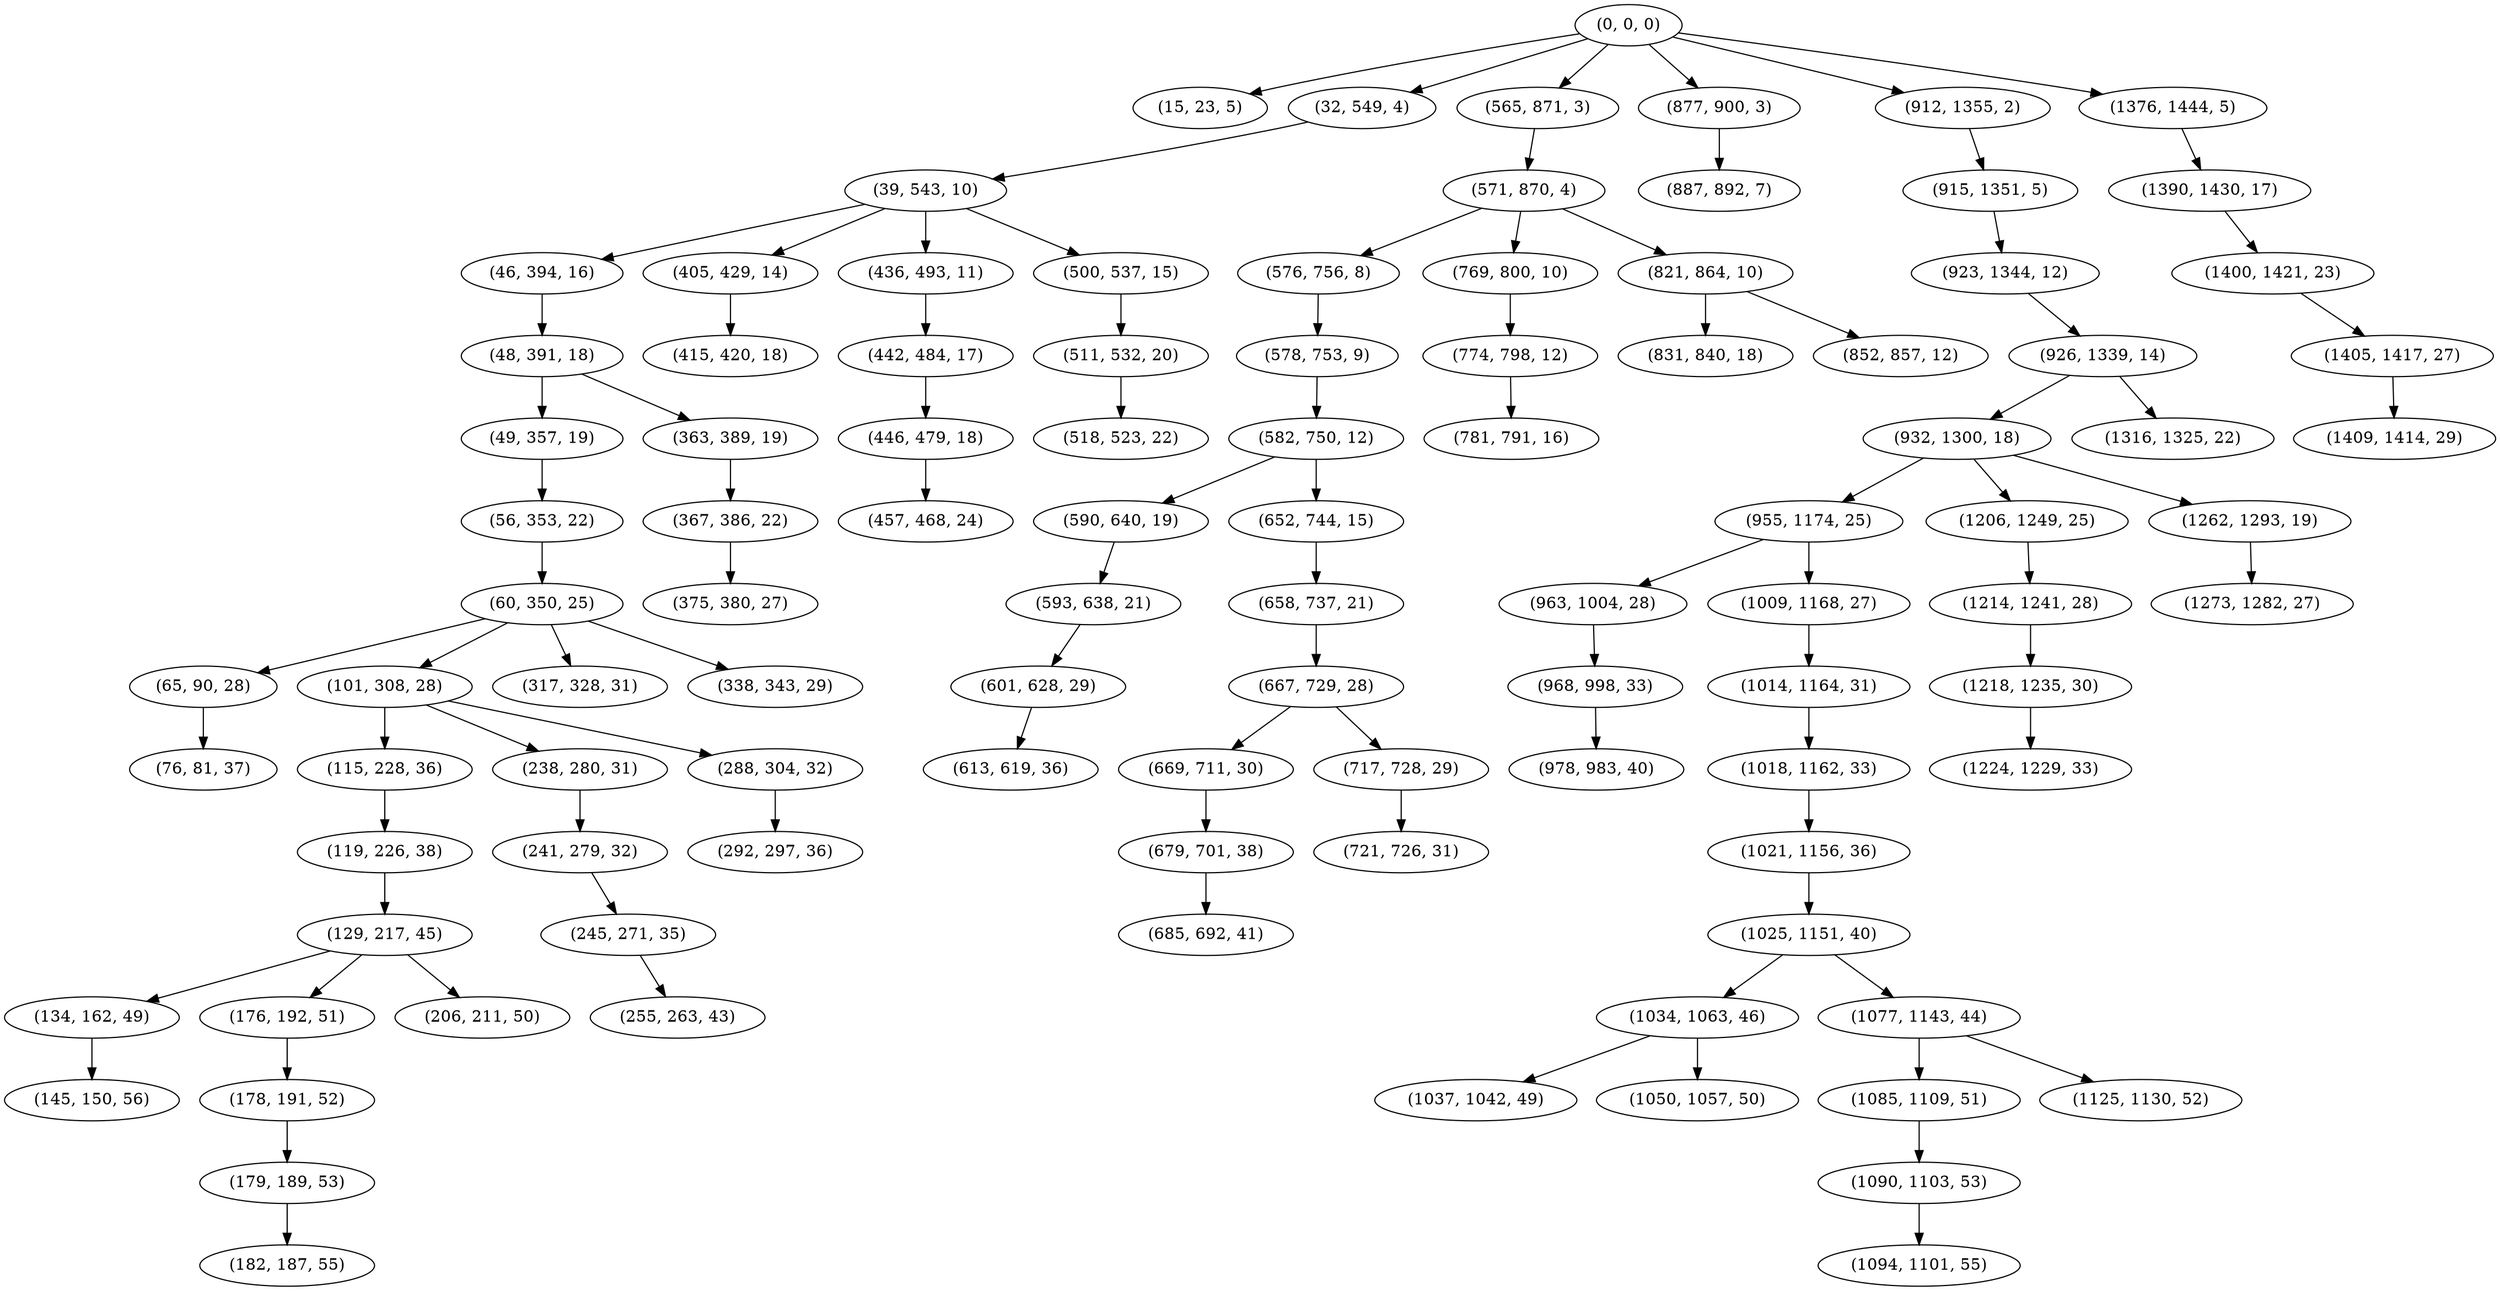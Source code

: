 digraph tree {
    "(0, 0, 0)";
    "(15, 23, 5)";
    "(32, 549, 4)";
    "(39, 543, 10)";
    "(46, 394, 16)";
    "(48, 391, 18)";
    "(49, 357, 19)";
    "(56, 353, 22)";
    "(60, 350, 25)";
    "(65, 90, 28)";
    "(76, 81, 37)";
    "(101, 308, 28)";
    "(115, 228, 36)";
    "(119, 226, 38)";
    "(129, 217, 45)";
    "(134, 162, 49)";
    "(145, 150, 56)";
    "(176, 192, 51)";
    "(178, 191, 52)";
    "(179, 189, 53)";
    "(182, 187, 55)";
    "(206, 211, 50)";
    "(238, 280, 31)";
    "(241, 279, 32)";
    "(245, 271, 35)";
    "(255, 263, 43)";
    "(288, 304, 32)";
    "(292, 297, 36)";
    "(317, 328, 31)";
    "(338, 343, 29)";
    "(363, 389, 19)";
    "(367, 386, 22)";
    "(375, 380, 27)";
    "(405, 429, 14)";
    "(415, 420, 18)";
    "(436, 493, 11)";
    "(442, 484, 17)";
    "(446, 479, 18)";
    "(457, 468, 24)";
    "(500, 537, 15)";
    "(511, 532, 20)";
    "(518, 523, 22)";
    "(565, 871, 3)";
    "(571, 870, 4)";
    "(576, 756, 8)";
    "(578, 753, 9)";
    "(582, 750, 12)";
    "(590, 640, 19)";
    "(593, 638, 21)";
    "(601, 628, 29)";
    "(613, 619, 36)";
    "(652, 744, 15)";
    "(658, 737, 21)";
    "(667, 729, 28)";
    "(669, 711, 30)";
    "(679, 701, 38)";
    "(685, 692, 41)";
    "(717, 728, 29)";
    "(721, 726, 31)";
    "(769, 800, 10)";
    "(774, 798, 12)";
    "(781, 791, 16)";
    "(821, 864, 10)";
    "(831, 840, 18)";
    "(852, 857, 12)";
    "(877, 900, 3)";
    "(887, 892, 7)";
    "(912, 1355, 2)";
    "(915, 1351, 5)";
    "(923, 1344, 12)";
    "(926, 1339, 14)";
    "(932, 1300, 18)";
    "(955, 1174, 25)";
    "(963, 1004, 28)";
    "(968, 998, 33)";
    "(978, 983, 40)";
    "(1009, 1168, 27)";
    "(1014, 1164, 31)";
    "(1018, 1162, 33)";
    "(1021, 1156, 36)";
    "(1025, 1151, 40)";
    "(1034, 1063, 46)";
    "(1037, 1042, 49)";
    "(1050, 1057, 50)";
    "(1077, 1143, 44)";
    "(1085, 1109, 51)";
    "(1090, 1103, 53)";
    "(1094, 1101, 55)";
    "(1125, 1130, 52)";
    "(1206, 1249, 25)";
    "(1214, 1241, 28)";
    "(1218, 1235, 30)";
    "(1224, 1229, 33)";
    "(1262, 1293, 19)";
    "(1273, 1282, 27)";
    "(1316, 1325, 22)";
    "(1376, 1444, 5)";
    "(1390, 1430, 17)";
    "(1400, 1421, 23)";
    "(1405, 1417, 27)";
    "(1409, 1414, 29)";
    "(0, 0, 0)" -> "(15, 23, 5)";
    "(0, 0, 0)" -> "(32, 549, 4)";
    "(0, 0, 0)" -> "(565, 871, 3)";
    "(0, 0, 0)" -> "(877, 900, 3)";
    "(0, 0, 0)" -> "(912, 1355, 2)";
    "(0, 0, 0)" -> "(1376, 1444, 5)";
    "(32, 549, 4)" -> "(39, 543, 10)";
    "(39, 543, 10)" -> "(46, 394, 16)";
    "(39, 543, 10)" -> "(405, 429, 14)";
    "(39, 543, 10)" -> "(436, 493, 11)";
    "(39, 543, 10)" -> "(500, 537, 15)";
    "(46, 394, 16)" -> "(48, 391, 18)";
    "(48, 391, 18)" -> "(49, 357, 19)";
    "(48, 391, 18)" -> "(363, 389, 19)";
    "(49, 357, 19)" -> "(56, 353, 22)";
    "(56, 353, 22)" -> "(60, 350, 25)";
    "(60, 350, 25)" -> "(65, 90, 28)";
    "(60, 350, 25)" -> "(101, 308, 28)";
    "(60, 350, 25)" -> "(317, 328, 31)";
    "(60, 350, 25)" -> "(338, 343, 29)";
    "(65, 90, 28)" -> "(76, 81, 37)";
    "(101, 308, 28)" -> "(115, 228, 36)";
    "(101, 308, 28)" -> "(238, 280, 31)";
    "(101, 308, 28)" -> "(288, 304, 32)";
    "(115, 228, 36)" -> "(119, 226, 38)";
    "(119, 226, 38)" -> "(129, 217, 45)";
    "(129, 217, 45)" -> "(134, 162, 49)";
    "(129, 217, 45)" -> "(176, 192, 51)";
    "(129, 217, 45)" -> "(206, 211, 50)";
    "(134, 162, 49)" -> "(145, 150, 56)";
    "(176, 192, 51)" -> "(178, 191, 52)";
    "(178, 191, 52)" -> "(179, 189, 53)";
    "(179, 189, 53)" -> "(182, 187, 55)";
    "(238, 280, 31)" -> "(241, 279, 32)";
    "(241, 279, 32)" -> "(245, 271, 35)";
    "(245, 271, 35)" -> "(255, 263, 43)";
    "(288, 304, 32)" -> "(292, 297, 36)";
    "(363, 389, 19)" -> "(367, 386, 22)";
    "(367, 386, 22)" -> "(375, 380, 27)";
    "(405, 429, 14)" -> "(415, 420, 18)";
    "(436, 493, 11)" -> "(442, 484, 17)";
    "(442, 484, 17)" -> "(446, 479, 18)";
    "(446, 479, 18)" -> "(457, 468, 24)";
    "(500, 537, 15)" -> "(511, 532, 20)";
    "(511, 532, 20)" -> "(518, 523, 22)";
    "(565, 871, 3)" -> "(571, 870, 4)";
    "(571, 870, 4)" -> "(576, 756, 8)";
    "(571, 870, 4)" -> "(769, 800, 10)";
    "(571, 870, 4)" -> "(821, 864, 10)";
    "(576, 756, 8)" -> "(578, 753, 9)";
    "(578, 753, 9)" -> "(582, 750, 12)";
    "(582, 750, 12)" -> "(590, 640, 19)";
    "(582, 750, 12)" -> "(652, 744, 15)";
    "(590, 640, 19)" -> "(593, 638, 21)";
    "(593, 638, 21)" -> "(601, 628, 29)";
    "(601, 628, 29)" -> "(613, 619, 36)";
    "(652, 744, 15)" -> "(658, 737, 21)";
    "(658, 737, 21)" -> "(667, 729, 28)";
    "(667, 729, 28)" -> "(669, 711, 30)";
    "(667, 729, 28)" -> "(717, 728, 29)";
    "(669, 711, 30)" -> "(679, 701, 38)";
    "(679, 701, 38)" -> "(685, 692, 41)";
    "(717, 728, 29)" -> "(721, 726, 31)";
    "(769, 800, 10)" -> "(774, 798, 12)";
    "(774, 798, 12)" -> "(781, 791, 16)";
    "(821, 864, 10)" -> "(831, 840, 18)";
    "(821, 864, 10)" -> "(852, 857, 12)";
    "(877, 900, 3)" -> "(887, 892, 7)";
    "(912, 1355, 2)" -> "(915, 1351, 5)";
    "(915, 1351, 5)" -> "(923, 1344, 12)";
    "(923, 1344, 12)" -> "(926, 1339, 14)";
    "(926, 1339, 14)" -> "(932, 1300, 18)";
    "(926, 1339, 14)" -> "(1316, 1325, 22)";
    "(932, 1300, 18)" -> "(955, 1174, 25)";
    "(932, 1300, 18)" -> "(1206, 1249, 25)";
    "(932, 1300, 18)" -> "(1262, 1293, 19)";
    "(955, 1174, 25)" -> "(963, 1004, 28)";
    "(955, 1174, 25)" -> "(1009, 1168, 27)";
    "(963, 1004, 28)" -> "(968, 998, 33)";
    "(968, 998, 33)" -> "(978, 983, 40)";
    "(1009, 1168, 27)" -> "(1014, 1164, 31)";
    "(1014, 1164, 31)" -> "(1018, 1162, 33)";
    "(1018, 1162, 33)" -> "(1021, 1156, 36)";
    "(1021, 1156, 36)" -> "(1025, 1151, 40)";
    "(1025, 1151, 40)" -> "(1034, 1063, 46)";
    "(1025, 1151, 40)" -> "(1077, 1143, 44)";
    "(1034, 1063, 46)" -> "(1037, 1042, 49)";
    "(1034, 1063, 46)" -> "(1050, 1057, 50)";
    "(1077, 1143, 44)" -> "(1085, 1109, 51)";
    "(1077, 1143, 44)" -> "(1125, 1130, 52)";
    "(1085, 1109, 51)" -> "(1090, 1103, 53)";
    "(1090, 1103, 53)" -> "(1094, 1101, 55)";
    "(1206, 1249, 25)" -> "(1214, 1241, 28)";
    "(1214, 1241, 28)" -> "(1218, 1235, 30)";
    "(1218, 1235, 30)" -> "(1224, 1229, 33)";
    "(1262, 1293, 19)" -> "(1273, 1282, 27)";
    "(1376, 1444, 5)" -> "(1390, 1430, 17)";
    "(1390, 1430, 17)" -> "(1400, 1421, 23)";
    "(1400, 1421, 23)" -> "(1405, 1417, 27)";
    "(1405, 1417, 27)" -> "(1409, 1414, 29)";
}
